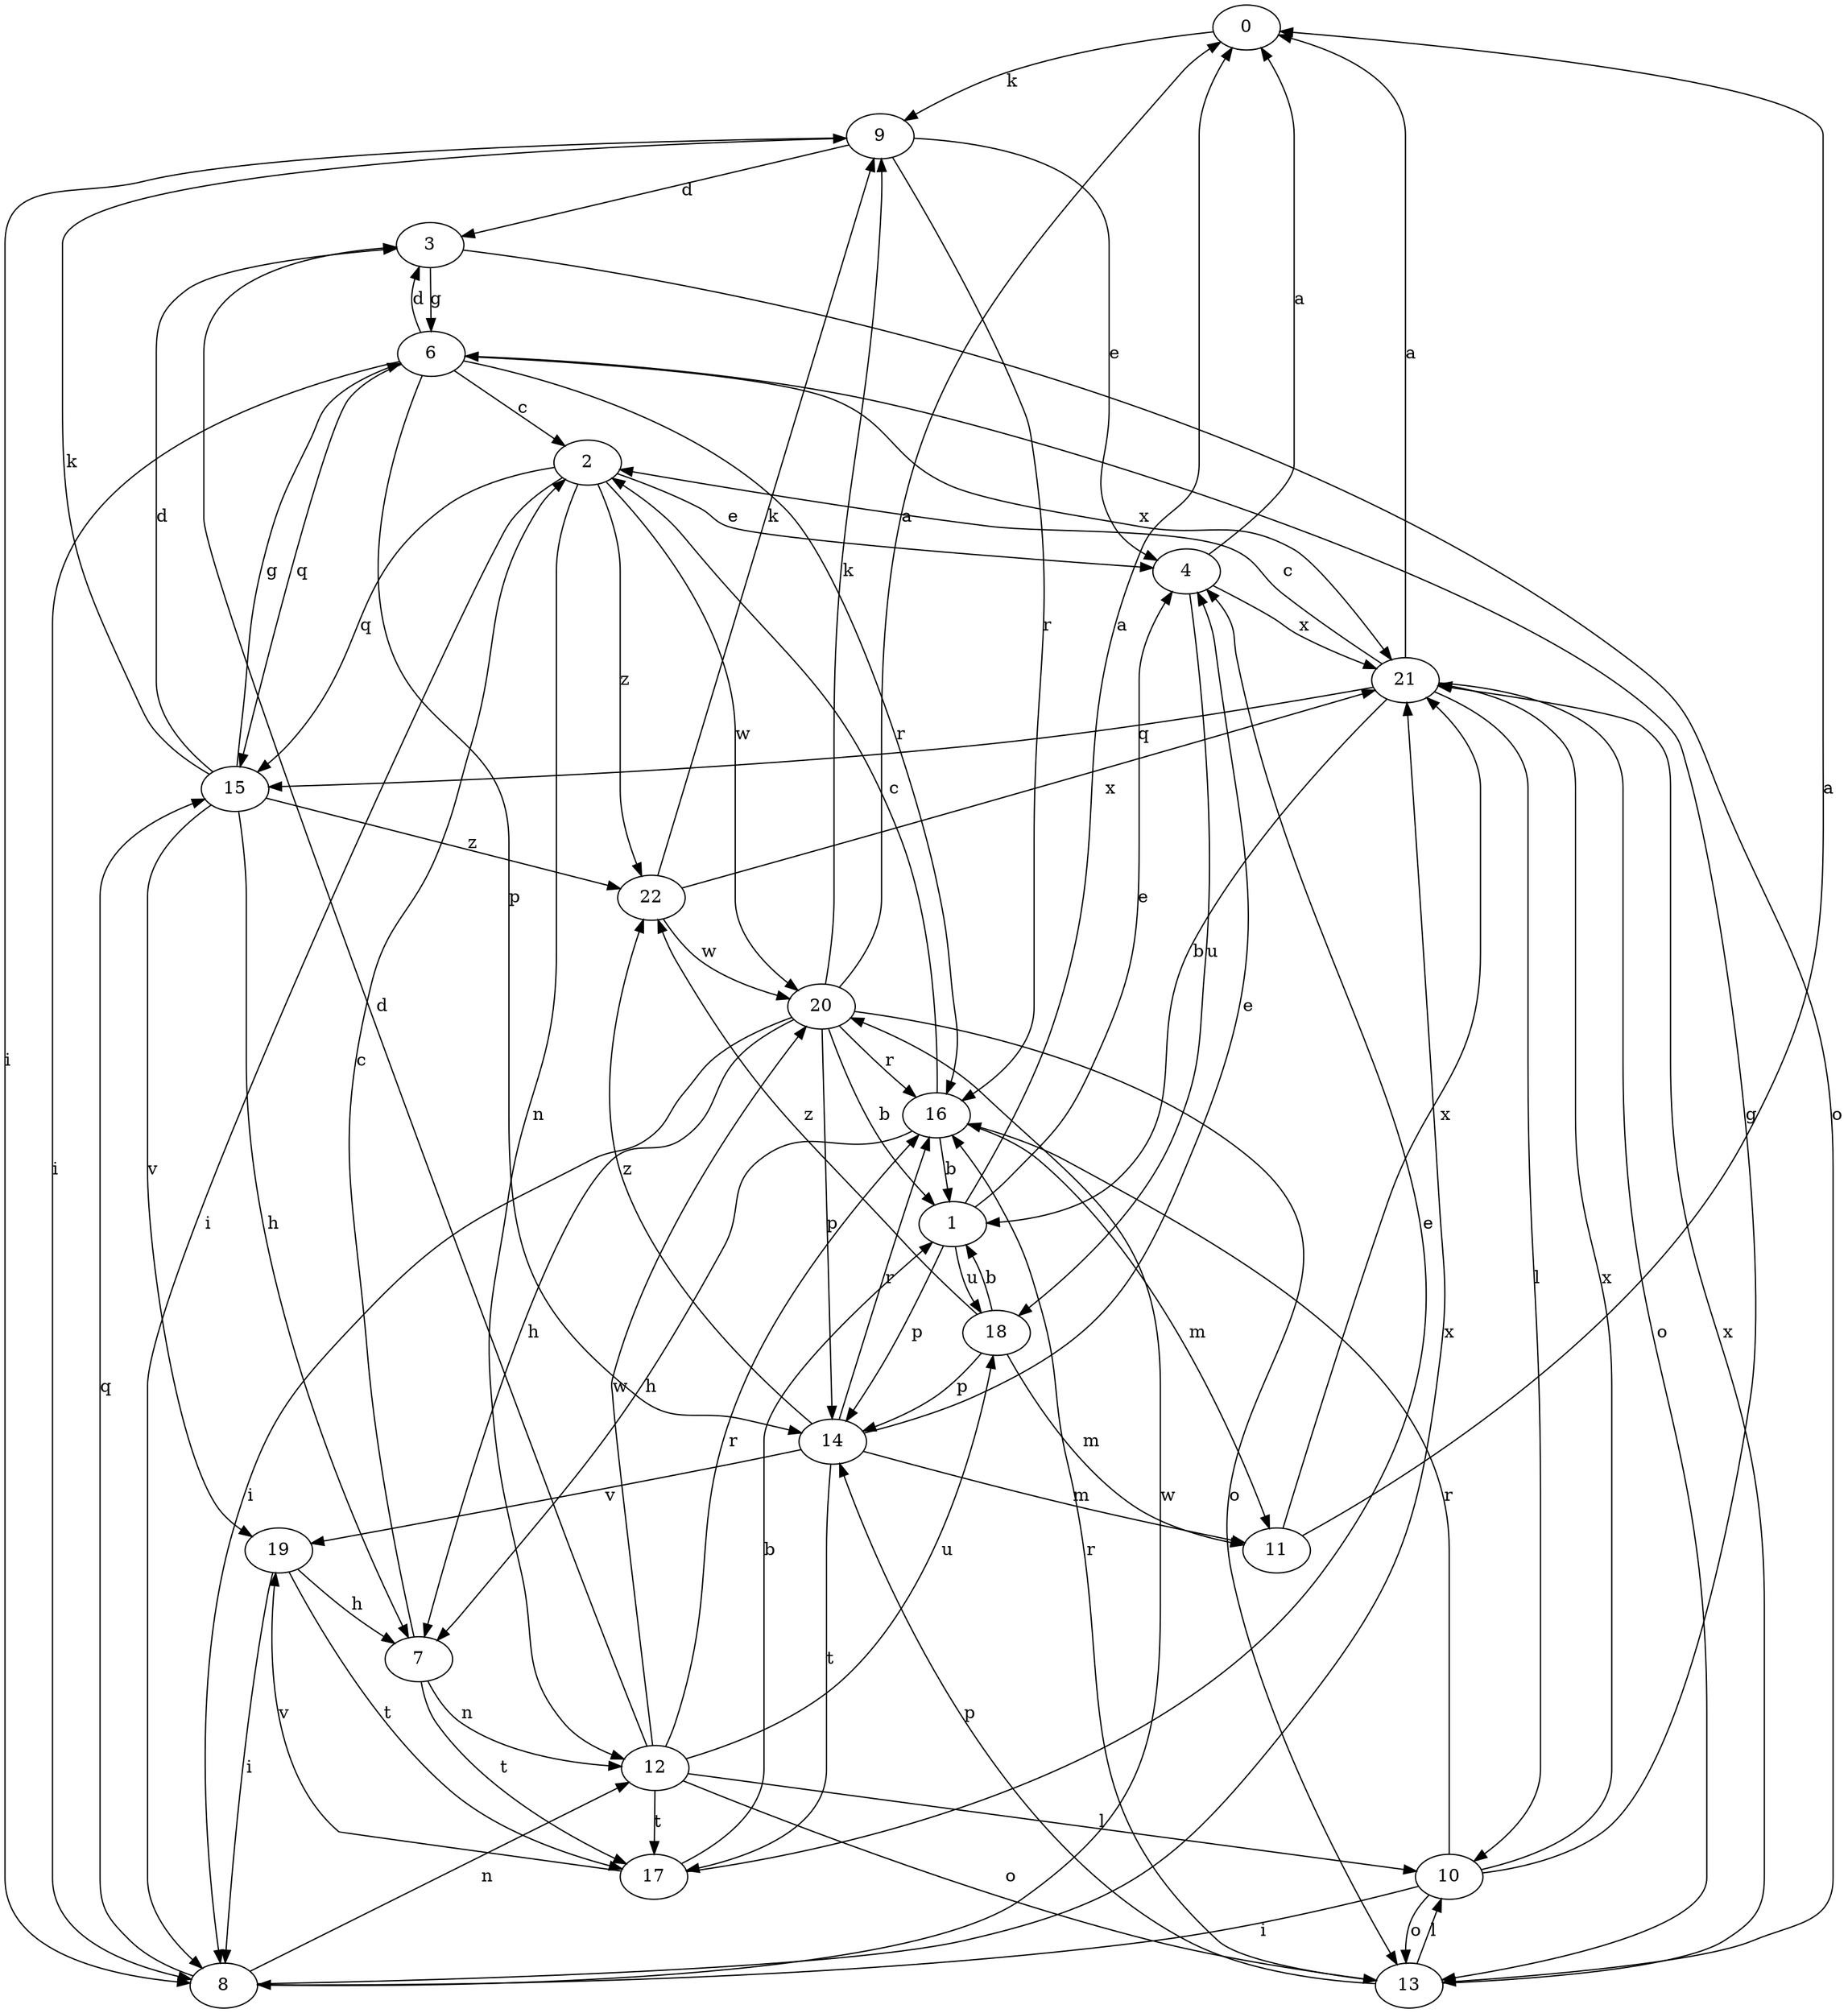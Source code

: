 strict digraph  {
0;
1;
2;
3;
4;
6;
7;
8;
9;
10;
11;
12;
13;
14;
15;
16;
17;
18;
19;
20;
21;
22;
0 -> 9  [label=k];
1 -> 0  [label=a];
1 -> 4  [label=e];
1 -> 14  [label=p];
1 -> 18  [label=u];
2 -> 4  [label=e];
2 -> 8  [label=i];
2 -> 12  [label=n];
2 -> 15  [label=q];
2 -> 20  [label=w];
2 -> 22  [label=z];
3 -> 6  [label=g];
3 -> 13  [label=o];
4 -> 0  [label=a];
4 -> 18  [label=u];
4 -> 21  [label=x];
6 -> 2  [label=c];
6 -> 3  [label=d];
6 -> 8  [label=i];
6 -> 14  [label=p];
6 -> 15  [label=q];
6 -> 16  [label=r];
6 -> 21  [label=x];
7 -> 2  [label=c];
7 -> 12  [label=n];
7 -> 17  [label=t];
8 -> 12  [label=n];
8 -> 15  [label=q];
8 -> 20  [label=w];
8 -> 21  [label=x];
9 -> 3  [label=d];
9 -> 4  [label=e];
9 -> 8  [label=i];
9 -> 16  [label=r];
10 -> 6  [label=g];
10 -> 8  [label=i];
10 -> 13  [label=o];
10 -> 16  [label=r];
10 -> 21  [label=x];
11 -> 0  [label=a];
11 -> 21  [label=x];
12 -> 3  [label=d];
12 -> 10  [label=l];
12 -> 13  [label=o];
12 -> 16  [label=r];
12 -> 17  [label=t];
12 -> 18  [label=u];
12 -> 20  [label=w];
13 -> 10  [label=l];
13 -> 14  [label=p];
13 -> 16  [label=r];
13 -> 21  [label=x];
14 -> 4  [label=e];
14 -> 11  [label=m];
14 -> 16  [label=r];
14 -> 17  [label=t];
14 -> 19  [label=v];
14 -> 22  [label=z];
15 -> 3  [label=d];
15 -> 6  [label=g];
15 -> 7  [label=h];
15 -> 9  [label=k];
15 -> 19  [label=v];
15 -> 22  [label=z];
16 -> 1  [label=b];
16 -> 2  [label=c];
16 -> 7  [label=h];
16 -> 11  [label=m];
17 -> 1  [label=b];
17 -> 4  [label=e];
17 -> 19  [label=v];
18 -> 1  [label=b];
18 -> 11  [label=m];
18 -> 14  [label=p];
18 -> 22  [label=z];
19 -> 7  [label=h];
19 -> 8  [label=i];
19 -> 17  [label=t];
20 -> 0  [label=a];
20 -> 1  [label=b];
20 -> 7  [label=h];
20 -> 8  [label=i];
20 -> 9  [label=k];
20 -> 13  [label=o];
20 -> 14  [label=p];
20 -> 16  [label=r];
21 -> 0  [label=a];
21 -> 1  [label=b];
21 -> 2  [label=c];
21 -> 10  [label=l];
21 -> 13  [label=o];
21 -> 15  [label=q];
22 -> 9  [label=k];
22 -> 20  [label=w];
22 -> 21  [label=x];
}
